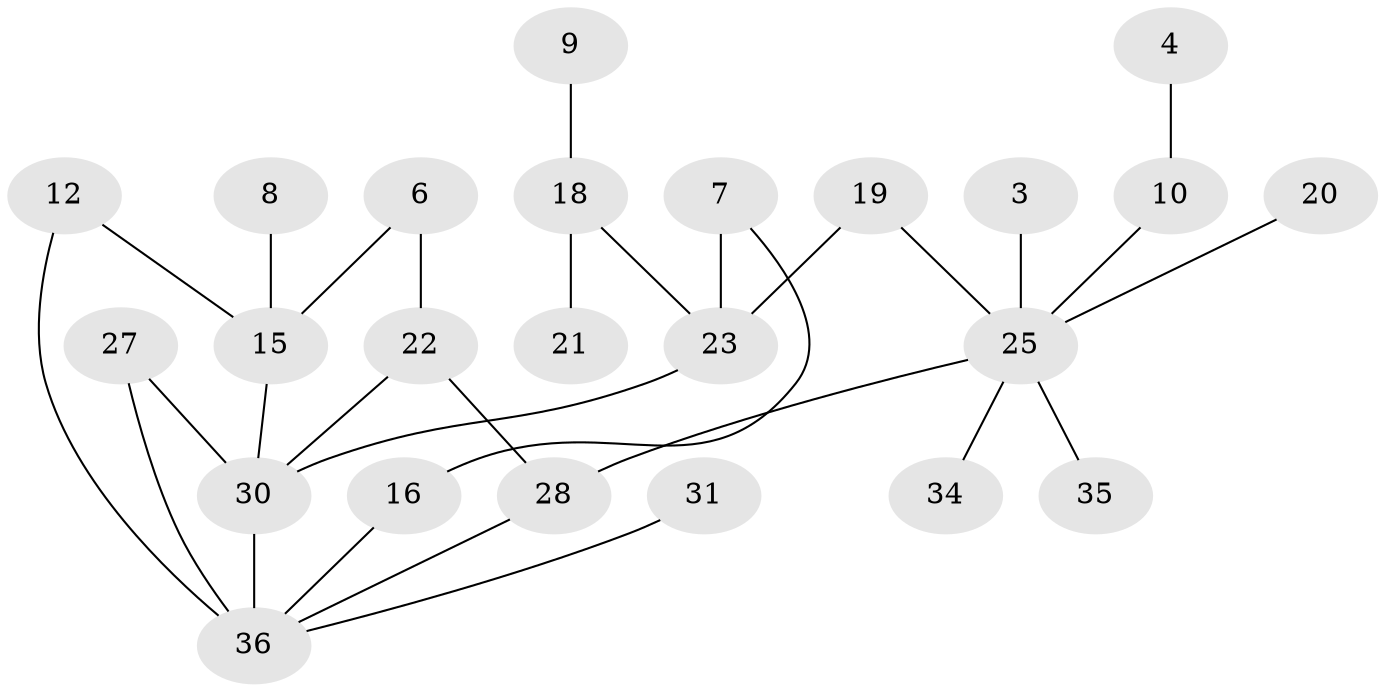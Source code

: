 // original degree distribution, {3: 0.19444444444444445, 2: 0.2361111111111111, 0: 0.125, 1: 0.3333333333333333, 4: 0.08333333333333333, 5: 0.027777777777777776}
// Generated by graph-tools (version 1.1) at 2025/25/03/09/25 03:25:15]
// undirected, 24 vertices, 29 edges
graph export_dot {
graph [start="1"]
  node [color=gray90,style=filled];
  3;
  4;
  6;
  7;
  8;
  9;
  10;
  12;
  15;
  16;
  18;
  19;
  20;
  21;
  22;
  23;
  25;
  27;
  28;
  30;
  31;
  34;
  35;
  36;
  3 -- 25 [weight=1.0];
  4 -- 10 [weight=1.0];
  6 -- 15 [weight=1.0];
  6 -- 22 [weight=1.0];
  7 -- 16 [weight=1.0];
  7 -- 23 [weight=1.0];
  8 -- 15 [weight=1.0];
  9 -- 18 [weight=1.0];
  10 -- 25 [weight=1.0];
  12 -- 15 [weight=1.0];
  12 -- 36 [weight=1.0];
  15 -- 30 [weight=1.0];
  16 -- 36 [weight=1.0];
  18 -- 21 [weight=1.0];
  18 -- 23 [weight=1.0];
  19 -- 23 [weight=1.0];
  19 -- 25 [weight=1.0];
  20 -- 25 [weight=1.0];
  22 -- 28 [weight=1.0];
  22 -- 30 [weight=1.0];
  23 -- 30 [weight=1.0];
  25 -- 28 [weight=1.0];
  25 -- 34 [weight=1.0];
  25 -- 35 [weight=1.0];
  27 -- 30 [weight=1.0];
  27 -- 36 [weight=2.0];
  28 -- 36 [weight=1.0];
  30 -- 36 [weight=2.0];
  31 -- 36 [weight=1.0];
}
